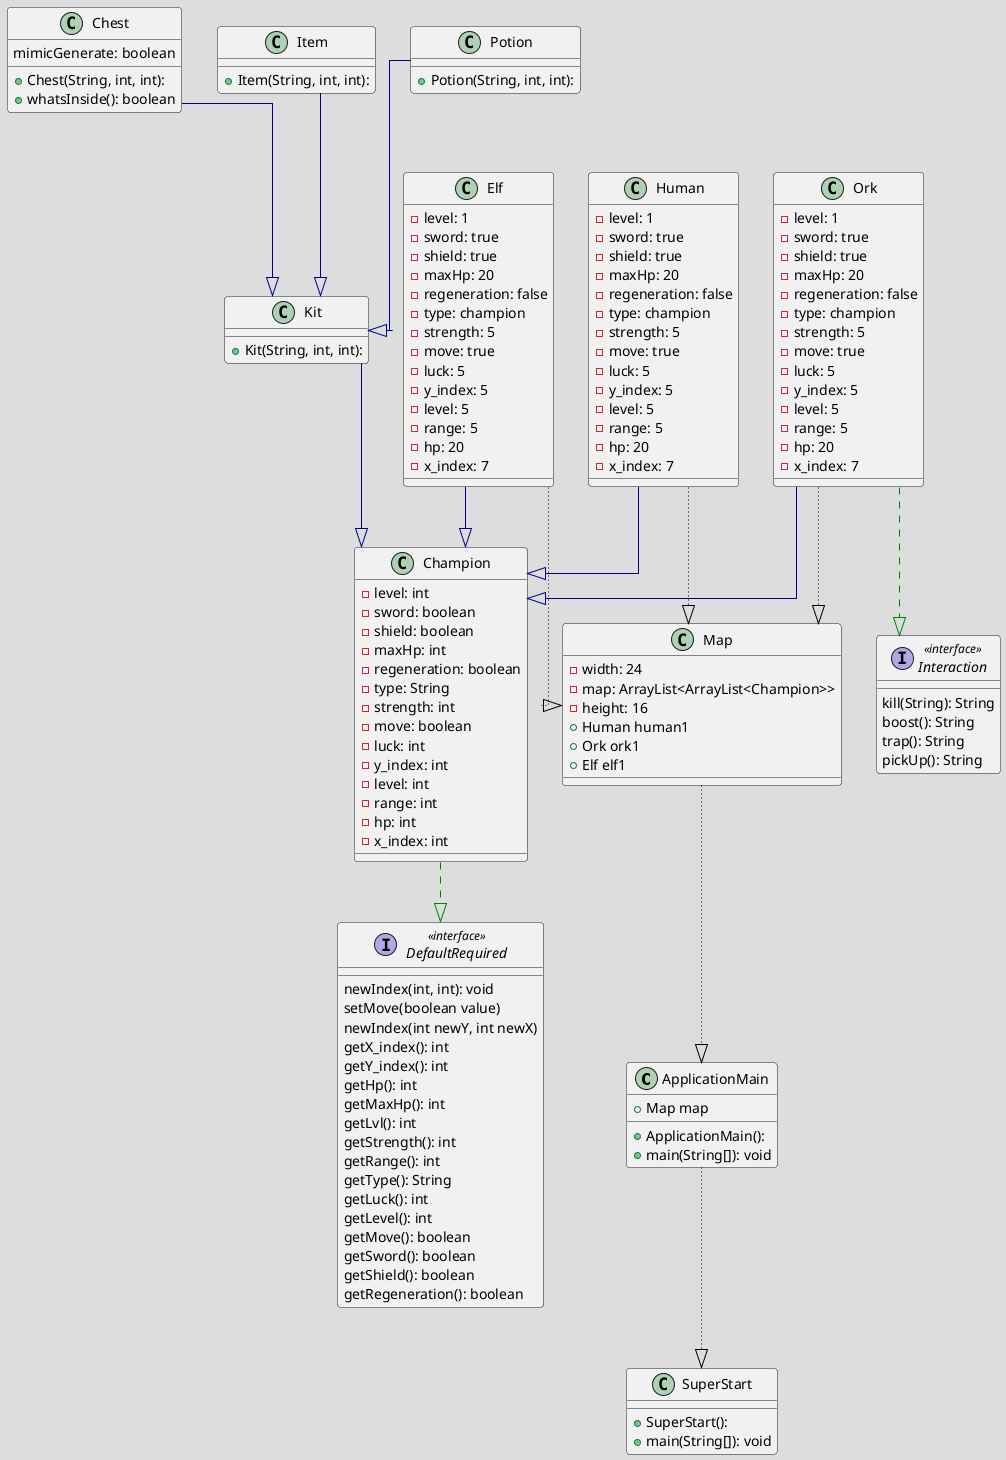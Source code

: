 @startuml

!theme toy
top to bottom direction
skinparam linetype ortho

class ApplicationMain {
   + Map map
  + ApplicationMain(): 
  + main(String[]): void
}
class Champion {
  - level: int
  - sword: boolean
  - shield: boolean
  - maxHp: int
  - regeneration: boolean
  - type: String
  - strength: int
  - move: boolean
  - luck: int
  - y_index: int
  - level: int
  - range: int
  - hp: int
  - x_index: int
}
class Chest {
  + Chest(String, int, int): 
  + whatsInside(): boolean
   mimicGenerate: boolean
}
interface DefaultRequired << interface >> {
  newIndex(int, int): void
   setMove(boolean value)
   newIndex(int newY, int newX)
   getX_index(): int
   getY_index(): int
   getHp(): int
   getMaxHp(): int
   getLvl(): int
   getStrength(): int
   getRange(): int
    getType(): String
    getLuck(): int
    getLevel(): int
    getMove(): boolean
    getSword(): boolean
    getShield(): boolean
    getRegeneration(): boolean

}
class Elf {
  - level: 1
   - sword: true
   - shield: true
   - maxHp: 20
    - regeneration: false
    - type: champion
    - strength: 5
    - move: true
    - luck: 5
    - y_index: 5
    - level: 5
    - range: 5
    - hp: 20
    - x_index: 7
}
class Human {
  - level: 1
   - sword: true
   - shield: true
   - maxHp: 20
    - regeneration: false
    - type: champion
    - strength: 5
    - move: true
    - luck: 5
    - y_index: 5
    - level: 5
    - range: 5
    - hp: 20
    - x_index: 7
}
interface Interaction << interface >> {
   kill(String): String
   boost(): String
   trap(): String
   pickUp(): String
}
class Item {
  + Item(String, int, int): 
}
class Kit {
  + Kit(String, int, int): 
}
class Map {
  - width: 24
  - map: ArrayList<ArrayList<Champion>>
  - height: 16
  + Human human1
  + Ork ork1
  + Elf elf1
}
class Ork {
  - level: 1
   - sword: true
   - shield: true
   - maxHp: 20
    - regeneration: false
    - type: champion
    - strength: 5
    - move: true
    - luck: 5
    - y_index: 5
    - level: 5
    - range: 5
    - hp: 20
    - x_index: 7
}
class Potion {
  + Potion(String, int, int): 
}
class SuperStart {
  + SuperStart(): 
  + main(String[]): void
}

Map         -[#000000,dotted]-^  ApplicationMain
Elf              -[#000000,dotted]-^  Map
Ork              -[#000000,dotted]-^  Map
Human            -[#000000,dotted]-^  Map
ApplicationMain            -[#000000,dotted]-^  SuperStart


Champion         -[#008200,dashed]-^  DefaultRequired 
Chest            -[#000082,plain]-^  Kit             
Elf              -[#000082,plain]-^  Champion        
Human            -[#000082,plain]-^  Champion        
Item             -[#000082,plain]-^  Kit             
Kit              -[#000082,plain]-^  Champion        
Ork              -[#000082,plain]-^  Champion        
Ork              -[#008200,dashed]-^  Interaction     
Potion           -[#000082,plain]-^  Kit             
@enduml
